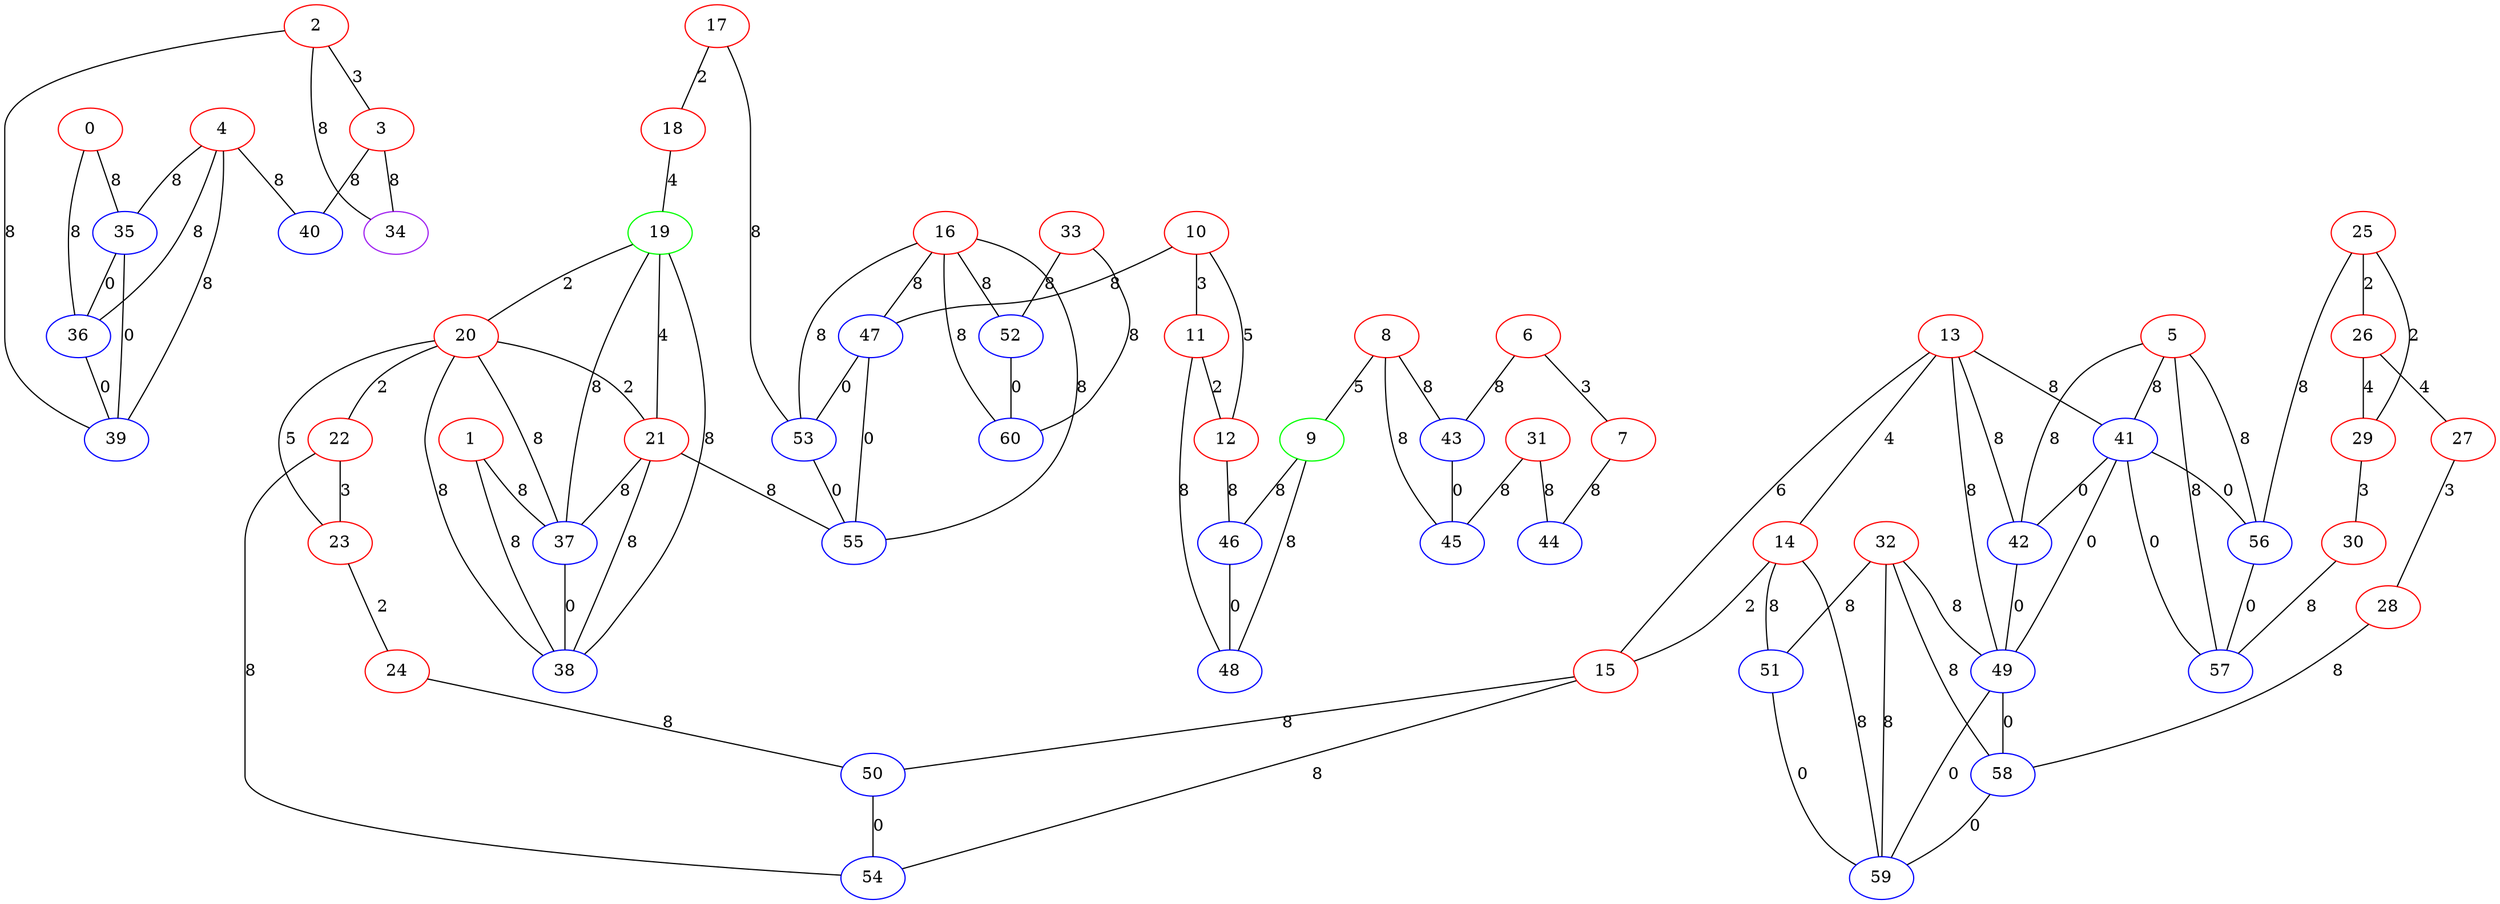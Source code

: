 graph "" {
0 [color=red, weight=1];
1 [color=red, weight=1];
2 [color=red, weight=1];
3 [color=red, weight=1];
4 [color=red, weight=1];
5 [color=red, weight=1];
6 [color=red, weight=1];
7 [color=red, weight=1];
8 [color=red, weight=1];
9 [color=green, weight=2];
10 [color=red, weight=1];
11 [color=red, weight=1];
12 [color=red, weight=1];
13 [color=red, weight=1];
14 [color=red, weight=1];
15 [color=red, weight=1];
16 [color=red, weight=1];
17 [color=red, weight=1];
18 [color=red, weight=1];
19 [color=green, weight=2];
20 [color=red, weight=1];
21 [color=red, weight=1];
22 [color=red, weight=1];
23 [color=red, weight=1];
24 [color=red, weight=1];
25 [color=red, weight=1];
26 [color=red, weight=1];
27 [color=red, weight=1];
28 [color=red, weight=1];
29 [color=red, weight=1];
30 [color=red, weight=1];
31 [color=red, weight=1];
32 [color=red, weight=1];
33 [color=red, weight=1];
34 [color=purple, weight=4];
35 [color=blue, weight=3];
36 [color=blue, weight=3];
37 [color=blue, weight=3];
38 [color=blue, weight=3];
39 [color=blue, weight=3];
40 [color=blue, weight=3];
41 [color=blue, weight=3];
42 [color=blue, weight=3];
43 [color=blue, weight=3];
44 [color=blue, weight=3];
45 [color=blue, weight=3];
46 [color=blue, weight=3];
47 [color=blue, weight=3];
48 [color=blue, weight=3];
49 [color=blue, weight=3];
50 [color=blue, weight=3];
51 [color=blue, weight=3];
52 [color=blue, weight=3];
53 [color=blue, weight=3];
54 [color=blue, weight=3];
55 [color=blue, weight=3];
56 [color=blue, weight=3];
57 [color=blue, weight=3];
58 [color=blue, weight=3];
59 [color=blue, weight=3];
60 [color=blue, weight=3];
0 -- 35  [key=0, label=8];
0 -- 36  [key=0, label=8];
1 -- 37  [key=0, label=8];
1 -- 38  [key=0, label=8];
2 -- 34  [key=0, label=8];
2 -- 3  [key=0, label=3];
2 -- 39  [key=0, label=8];
3 -- 40  [key=0, label=8];
3 -- 34  [key=0, label=8];
4 -- 40  [key=0, label=8];
4 -- 35  [key=0, label=8];
4 -- 36  [key=0, label=8];
4 -- 39  [key=0, label=8];
5 -- 56  [key=0, label=8];
5 -- 41  [key=0, label=8];
5 -- 42  [key=0, label=8];
5 -- 57  [key=0, label=8];
6 -- 43  [key=0, label=8];
6 -- 7  [key=0, label=3];
7 -- 44  [key=0, label=8];
8 -- 9  [key=0, label=5];
8 -- 43  [key=0, label=8];
8 -- 45  [key=0, label=8];
9 -- 48  [key=0, label=8];
9 -- 46  [key=0, label=8];
10 -- 11  [key=0, label=3];
10 -- 12  [key=0, label=5];
10 -- 47  [key=0, label=8];
11 -- 48  [key=0, label=8];
11 -- 12  [key=0, label=2];
12 -- 46  [key=0, label=8];
13 -- 41  [key=0, label=8];
13 -- 42  [key=0, label=8];
13 -- 49  [key=0, label=8];
13 -- 14  [key=0, label=4];
13 -- 15  [key=0, label=6];
14 -- 59  [key=0, label=8];
14 -- 51  [key=0, label=8];
14 -- 15  [key=0, label=2];
15 -- 50  [key=0, label=8];
15 -- 54  [key=0, label=8];
16 -- 60  [key=0, label=8];
16 -- 55  [key=0, label=8];
16 -- 52  [key=0, label=8];
16 -- 53  [key=0, label=8];
16 -- 47  [key=0, label=8];
17 -- 18  [key=0, label=2];
17 -- 53  [key=0, label=8];
18 -- 19  [key=0, label=4];
19 -- 20  [key=0, label=2];
19 -- 21  [key=0, label=4];
19 -- 38  [key=0, label=8];
19 -- 37  [key=0, label=8];
20 -- 37  [key=0, label=8];
20 -- 38  [key=0, label=8];
20 -- 21  [key=0, label=2];
20 -- 22  [key=0, label=2];
20 -- 23  [key=0, label=5];
21 -- 37  [key=0, label=8];
21 -- 38  [key=0, label=8];
21 -- 55  [key=0, label=8];
22 -- 54  [key=0, label=8];
22 -- 23  [key=0, label=3];
23 -- 24  [key=0, label=2];
24 -- 50  [key=0, label=8];
25 -- 56  [key=0, label=8];
25 -- 26  [key=0, label=2];
25 -- 29  [key=0, label=2];
26 -- 27  [key=0, label=4];
26 -- 29  [key=0, label=4];
27 -- 28  [key=0, label=3];
28 -- 58  [key=0, label=8];
29 -- 30  [key=0, label=3];
30 -- 57  [key=0, label=8];
31 -- 44  [key=0, label=8];
31 -- 45  [key=0, label=8];
32 -- 49  [key=0, label=8];
32 -- 58  [key=0, label=8];
32 -- 59  [key=0, label=8];
32 -- 51  [key=0, label=8];
33 -- 52  [key=0, label=8];
33 -- 60  [key=0, label=8];
35 -- 36  [key=0, label=0];
35 -- 39  [key=0, label=0];
36 -- 39  [key=0, label=0];
37 -- 38  [key=0, label=0];
41 -- 42  [key=0, label=0];
41 -- 49  [key=0, label=0];
41 -- 56  [key=0, label=0];
41 -- 57  [key=0, label=0];
42 -- 49  [key=0, label=0];
43 -- 45  [key=0, label=0];
46 -- 48  [key=0, label=0];
47 -- 53  [key=0, label=0];
47 -- 55  [key=0, label=0];
49 -- 58  [key=0, label=0];
49 -- 59  [key=0, label=0];
50 -- 54  [key=0, label=0];
51 -- 59  [key=0, label=0];
52 -- 60  [key=0, label=0];
53 -- 55  [key=0, label=0];
56 -- 57  [key=0, label=0];
58 -- 59  [key=0, label=0];
}
